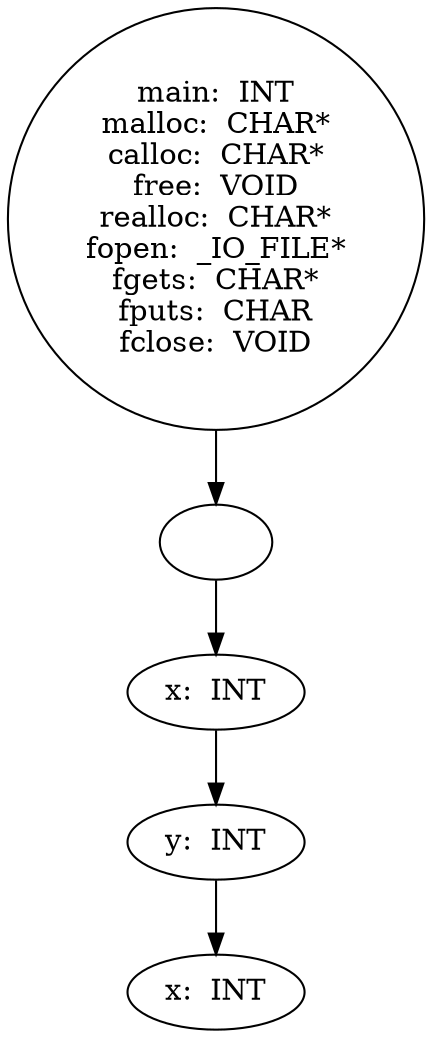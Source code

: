digraph AST {
  "135951641588640" [label="main:  INT
malloc:  CHAR*
calloc:  CHAR*
free:  VOID
realloc:  CHAR*
fopen:  _IO_FILE*
fgets:  CHAR*
fputs:  CHAR
fclose:  VOID"];
  "135951641588640" -> "135951640229104";
  "135951640229104" [label=""];
  "135951640229104" -> "135951640230400";
  "135951640230400" [label="x:  INT"];
  "135951640230400" -> "135951640216384";
  "135951640216384" [label="y:  INT"];
  "135951640216384" -> "135951640222960";
  "135951640222960" [label="x:  INT"];
}
